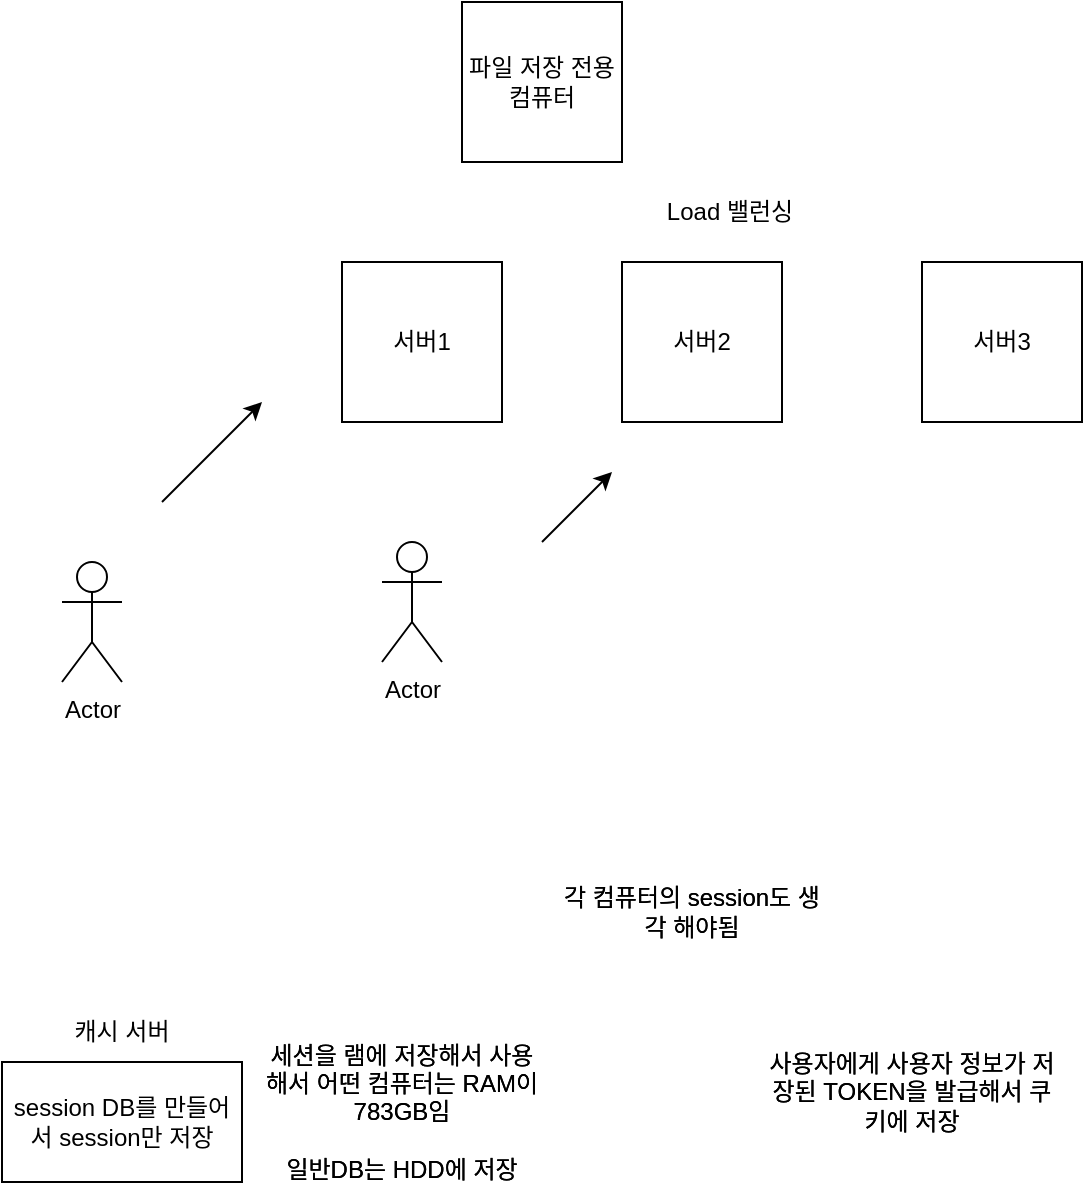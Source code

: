 <mxfile version="21.2.3" type="github">
  <diagram name="페이지-1" id="mfFOSdsRfp9rqxDiNm_j">
    <mxGraphModel dx="1434" dy="756" grid="1" gridSize="10" guides="1" tooltips="1" connect="1" arrows="1" fold="1" page="1" pageScale="1" pageWidth="827" pageHeight="1169" math="0" shadow="0">
      <root>
        <mxCell id="0" />
        <mxCell id="1" parent="0" />
        <mxCell id="29eYO1VU-ebe_u3iWpiD-11" value="각 컴퓨터의 session도 생각 해야됨" style="text;html=1;strokeColor=none;fillColor=none;align=center;verticalAlign=middle;whiteSpace=wrap;rounded=0;" parent="1" vertex="1">
          <mxGeometry x="360" y="540" width="130" height="30" as="geometry" />
        </mxCell>
        <mxCell id="29eYO1VU-ebe_u3iWpiD-12" value="session DB를 만들어서 session만 저장" style="rounded=0;whiteSpace=wrap;html=1;" parent="1" vertex="1">
          <mxGeometry x="80" y="630" width="120" height="60" as="geometry" />
        </mxCell>
        <mxCell id="29eYO1VU-ebe_u3iWpiD-13" value="캐시 서버" style="text;html=1;strokeColor=none;fillColor=none;align=center;verticalAlign=middle;whiteSpace=wrap;rounded=0;" parent="1" vertex="1">
          <mxGeometry x="90" y="600" width="100" height="30" as="geometry" />
        </mxCell>
        <mxCell id="29eYO1VU-ebe_u3iWpiD-14" value="세션을 램에 저장해서 사용해서 어떤 컴퓨터는 RAM이 783GB임&lt;br&gt;&lt;br&gt;일반DB는 HDD에 저장" style="text;html=1;strokeColor=none;fillColor=none;align=center;verticalAlign=middle;whiteSpace=wrap;rounded=0;" parent="1" vertex="1">
          <mxGeometry x="210" y="640" width="140" height="30" as="geometry" />
        </mxCell>
        <mxCell id="29eYO1VU-ebe_u3iWpiD-15" value="사용자에게 사용자 정보가 저장된 TOKEN을 발급해서 쿠키에 저장" style="text;html=1;strokeColor=none;fillColor=none;align=center;verticalAlign=middle;whiteSpace=wrap;rounded=0;" parent="1" vertex="1">
          <mxGeometry x="460" y="630" width="150" height="30" as="geometry" />
        </mxCell>
        <mxCell id="RqXxTDmCNzLn10Qi9Oya-10" value="각 컴퓨터의 session도 생각 해야됨" style="text;html=1;strokeColor=none;fillColor=none;align=center;verticalAlign=middle;whiteSpace=wrap;rounded=0;" parent="1" vertex="1">
          <mxGeometry x="360" y="540" width="130" height="30" as="geometry" />
        </mxCell>
        <mxCell id="RqXxTDmCNzLn10Qi9Oya-11" value="session DB를 만들어서 session만 저장" style="rounded=0;whiteSpace=wrap;html=1;" parent="1" vertex="1">
          <mxGeometry x="80" y="630" width="120" height="60" as="geometry" />
        </mxCell>
        <mxCell id="RqXxTDmCNzLn10Qi9Oya-13" value="세션을 램에 저장해서 사용해서 어떤 컴퓨터는 RAM이 783GB임&lt;br&gt;&lt;br&gt;일반DB는 HDD에 저장" style="text;html=1;strokeColor=none;fillColor=none;align=center;verticalAlign=middle;whiteSpace=wrap;rounded=0;" parent="1" vertex="1">
          <mxGeometry x="210" y="640" width="140" height="30" as="geometry" />
        </mxCell>
        <mxCell id="RqXxTDmCNzLn10Qi9Oya-14" value="사용자에게 사용자 정보가 저장된 TOKEN을 발급해서 쿠키에 저장" style="text;html=1;strokeColor=none;fillColor=none;align=center;verticalAlign=middle;whiteSpace=wrap;rounded=0;" parent="1" vertex="1">
          <mxGeometry x="460" y="630" width="150" height="30" as="geometry" />
        </mxCell>
        <mxCell id="Tc20jyFW5se1tNz4omQ3-1" value="서버1" style="whiteSpace=wrap;html=1;aspect=fixed;" parent="1" vertex="1">
          <mxGeometry x="250" y="230" width="80" height="80" as="geometry" />
        </mxCell>
        <mxCell id="Tc20jyFW5se1tNz4omQ3-2" value="서버2" style="whiteSpace=wrap;html=1;aspect=fixed;" parent="1" vertex="1">
          <mxGeometry x="390" y="230" width="80" height="80" as="geometry" />
        </mxCell>
        <mxCell id="Tc20jyFW5se1tNz4omQ3-3" value="서버3" style="whiteSpace=wrap;html=1;aspect=fixed;" parent="1" vertex="1">
          <mxGeometry x="540" y="230" width="80" height="80" as="geometry" />
        </mxCell>
        <mxCell id="Tc20jyFW5se1tNz4omQ3-4" value="Actor" style="shape=umlActor;verticalLabelPosition=bottom;verticalAlign=top;html=1;outlineConnect=0;" parent="1" vertex="1">
          <mxGeometry x="110" y="380" width="30" height="60" as="geometry" />
        </mxCell>
        <mxCell id="Tc20jyFW5se1tNz4omQ3-5" value="Actor" style="shape=umlActor;verticalLabelPosition=bottom;verticalAlign=top;html=1;outlineConnect=0;" parent="1" vertex="1">
          <mxGeometry x="270" y="370" width="30" height="60" as="geometry" />
        </mxCell>
        <mxCell id="Tc20jyFW5se1tNz4omQ3-6" value="" style="endArrow=classic;html=1;rounded=0;" parent="1" edge="1">
          <mxGeometry width="50" height="50" relative="1" as="geometry">
            <mxPoint x="160" y="350" as="sourcePoint" />
            <mxPoint x="210" y="300" as="targetPoint" />
          </mxGeometry>
        </mxCell>
        <mxCell id="Tc20jyFW5se1tNz4omQ3-7" value="" style="endArrow=classic;html=1;rounded=0;" parent="1" edge="1">
          <mxGeometry width="50" height="50" relative="1" as="geometry">
            <mxPoint x="350" y="370" as="sourcePoint" />
            <mxPoint x="385" y="335" as="targetPoint" />
          </mxGeometry>
        </mxCell>
        <mxCell id="Tc20jyFW5se1tNz4omQ3-8" value="Load 밸런싱" style="text;html=1;strokeColor=none;fillColor=none;align=center;verticalAlign=middle;whiteSpace=wrap;rounded=0;" parent="1" vertex="1">
          <mxGeometry x="379" y="190" width="130" height="30" as="geometry" />
        </mxCell>
        <mxCell id="Tc20jyFW5se1tNz4omQ3-9" value="파일 저장 전용 컴퓨터" style="whiteSpace=wrap;html=1;aspect=fixed;" parent="1" vertex="1">
          <mxGeometry x="310" y="100" width="80" height="80" as="geometry" />
        </mxCell>
      </root>
    </mxGraphModel>
  </diagram>
</mxfile>
